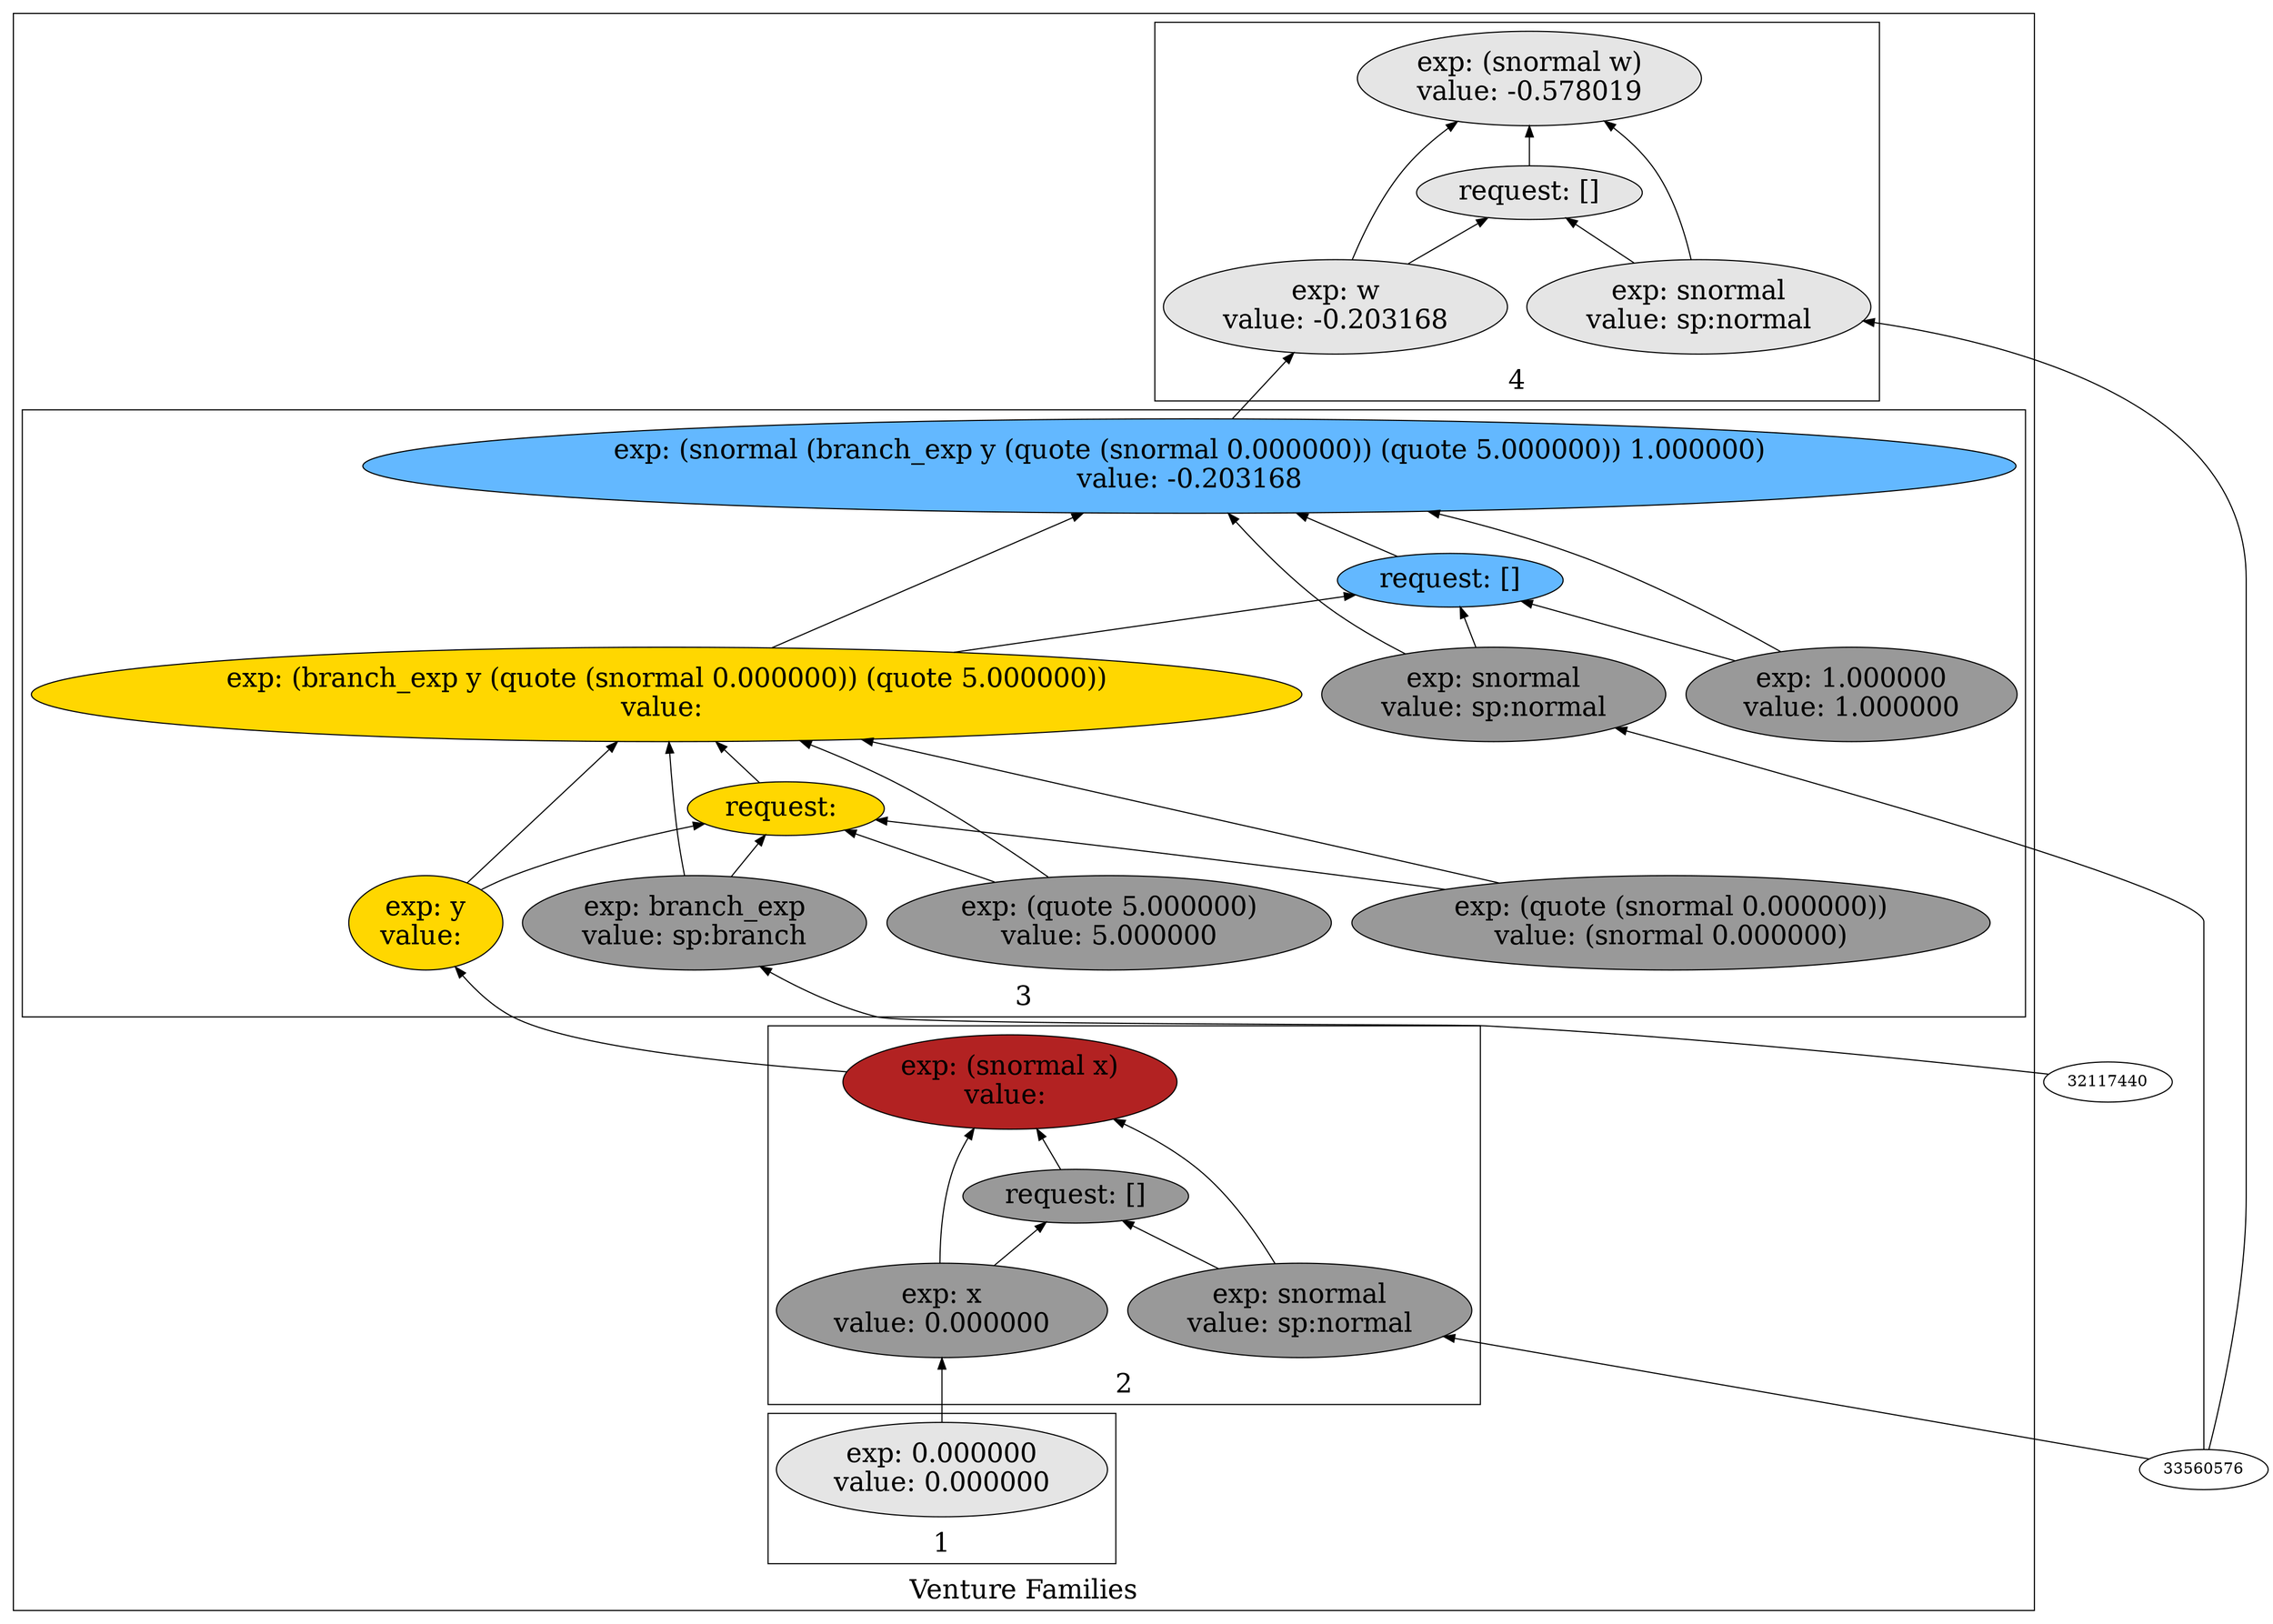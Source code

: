 digraph {
rankdir=BT
fontsize=24
subgraph cluster1 {
label="Venture Families"
subgraph cluster2 {
label="1"
"29359040"["fillcolor"="grey90" "fontsize"="24" "label"="exp: 0.000000\nvalue: 0.000000" "shape"="ellipse" "style"="filled" ]
}

subgraph cluster3 {
label="2"
"30136448"["fillcolor"="firebrick" "fontsize"="24" "label"="exp: (snormal x)\nvalue: " "shape"="ellipse" "style"="filled" ]
"30137280"["fillcolor"="grey60" "fontsize"="24" "label"="request: []" "shape"="ellipse" "style"="filled" ]
"31805840"["fillcolor"="grey60" "fontsize"="24" "label"="exp: snormal\nvalue: sp:normal" "shape"="ellipse" "style"="filled" ]
"25977504"["fillcolor"="grey60" "fontsize"="24" "label"="exp: x\nvalue: 0.000000" "shape"="ellipse" "style"="filled" ]
}

subgraph cluster4 {
label="3"
"26620336"["fillcolor"="steelblue1" "fontsize"="24" "label"="exp: (snormal (branch_exp y (quote (snormal 0.000000)) (quote 5.000000)) 1.000000)\nvalue: -0.203168" "shape"="ellipse" "style"="filled" ]
"29399760"["fillcolor"="steelblue1" "fontsize"="24" "label"="request: []" "shape"="ellipse" "style"="filled" ]
"26830576"["fillcolor"="grey60" "fontsize"="24" "label"="exp: snormal\nvalue: sp:normal" "shape"="ellipse" "style"="filled" ]
"26358576"["fillcolor"="gold" "fontsize"="24" "label"="exp: (branch_exp y (quote (snormal 0.000000)) (quote 5.000000))\nvalue: " "shape"="ellipse" "style"="filled" ]
"28485744"["fillcolor"="gold" "fontsize"="24" "label"="request: " "shape"="ellipse" "style"="filled" ]
"27825008"["fillcolor"="grey60" "fontsize"="24" "label"="exp: branch_exp\nvalue: sp:branch" "shape"="ellipse" "style"="filled" ]
"26078976"["fillcolor"="gold" "fontsize"="24" "label"="exp: y\nvalue: " "shape"="ellipse" "style"="filled" ]
"25906208"["fillcolor"="grey60" "fontsize"="24" "label"="exp: (quote (snormal 0.000000))\nvalue: (snormal 0.000000)" "shape"="ellipse" "style"="filled" ]
"32104320"["fillcolor"="grey60" "fontsize"="24" "label"="exp: (quote 5.000000)\nvalue: 5.000000" "shape"="ellipse" "style"="filled" ]
"31197024"["fillcolor"="grey60" "fontsize"="24" "label"="exp: 1.000000\nvalue: 1.000000" "shape"="ellipse" "style"="filled" ]
}

subgraph cluster5 {
label="4"
"28401456"["fillcolor"="grey90" "fontsize"="24" "label"="exp: (snormal w)\nvalue: -0.578019" "shape"="ellipse" "style"="filled" ]
"32595744"["fillcolor"="grey90" "fontsize"="24" "label"="request: []" "shape"="ellipse" "style"="filled" ]
"24384944"["fillcolor"="grey90" "fontsize"="24" "label"="exp: snormal\nvalue: sp:normal" "shape"="ellipse" "style"="filled" ]
"23848704"["fillcolor"="grey90" "fontsize"="24" "label"="exp: w\nvalue: -0.203168" "shape"="ellipse" "style"="filled" ]
}

}

"26830576" -> "26620336"["arrowhead"="normal" "color"="black" "constraint"="true" "style"="solid" ]
"26830576" -> "29399760"["arrowhead"="normal" "color"="black" "constraint"="true" "style"="solid" ]
"33560576" -> "26830576"["arrowhead"="normal" "color"="black" "constraint"="true" "style"="solid" ]
"26358576" -> "26620336"["arrowhead"="normal" "color"="black" "constraint"="true" "style"="solid" ]
"26358576" -> "29399760"["arrowhead"="normal" "color"="black" "constraint"="true" "style"="solid" ]
"27825008" -> "26358576"["arrowhead"="normal" "color"="black" "constraint"="true" "style"="solid" ]
"27825008" -> "28485744"["arrowhead"="normal" "color"="black" "constraint"="true" "style"="solid" ]
"32117440" -> "27825008"["arrowhead"="normal" "color"="black" "constraint"="true" "style"="solid" ]
"26078976" -> "26358576"["arrowhead"="normal" "color"="black" "constraint"="true" "style"="solid" ]
"26078976" -> "28485744"["arrowhead"="normal" "color"="black" "constraint"="true" "style"="solid" ]
"30136448" -> "26078976"["arrowhead"="normal" "color"="black" "constraint"="true" "style"="solid" ]
"25906208" -> "26358576"["arrowhead"="normal" "color"="black" "constraint"="true" "style"="solid" ]
"25906208" -> "28485744"["arrowhead"="normal" "color"="black" "constraint"="true" "style"="solid" ]
"32104320" -> "26358576"["arrowhead"="normal" "color"="black" "constraint"="true" "style"="solid" ]
"32104320" -> "28485744"["arrowhead"="normal" "color"="black" "constraint"="true" "style"="solid" ]
"28485744" -> "26358576"["arrowhead"="normal" "color"="black" "constraint"="true" "style"="solid" ]
"31197024" -> "26620336"["arrowhead"="normal" "color"="black" "constraint"="true" "style"="solid" ]
"31197024" -> "29399760"["arrowhead"="normal" "color"="black" "constraint"="true" "style"="solid" ]
"29399760" -> "26620336"["arrowhead"="normal" "color"="black" "constraint"="true" "style"="solid" ]
"24384944" -> "28401456"["arrowhead"="normal" "color"="black" "constraint"="true" "style"="solid" ]
"24384944" -> "32595744"["arrowhead"="normal" "color"="black" "constraint"="true" "style"="solid" ]
"33560576" -> "24384944"["arrowhead"="normal" "color"="black" "constraint"="true" "style"="solid" ]
"23848704" -> "28401456"["arrowhead"="normal" "color"="black" "constraint"="true" "style"="solid" ]
"23848704" -> "32595744"["arrowhead"="normal" "color"="black" "constraint"="true" "style"="solid" ]
"26620336" -> "23848704"["arrowhead"="normal" "color"="black" "constraint"="true" "style"="solid" ]
"32595744" -> "28401456"["arrowhead"="normal" "color"="black" "constraint"="true" "style"="solid" ]
"31805840" -> "30136448"["arrowhead"="normal" "color"="black" "constraint"="true" "style"="solid" ]
"31805840" -> "30137280"["arrowhead"="normal" "color"="black" "constraint"="true" "style"="solid" ]
"33560576" -> "31805840"["arrowhead"="normal" "color"="black" "constraint"="true" "style"="solid" ]
"25977504" -> "30136448"["arrowhead"="normal" "color"="black" "constraint"="true" "style"="solid" ]
"25977504" -> "30137280"["arrowhead"="normal" "color"="black" "constraint"="true" "style"="solid" ]
"29359040" -> "25977504"["arrowhead"="normal" "color"="black" "constraint"="true" "style"="solid" ]
"30137280" -> "30136448"["arrowhead"="normal" "color"="black" "constraint"="true" "style"="solid" ]

}